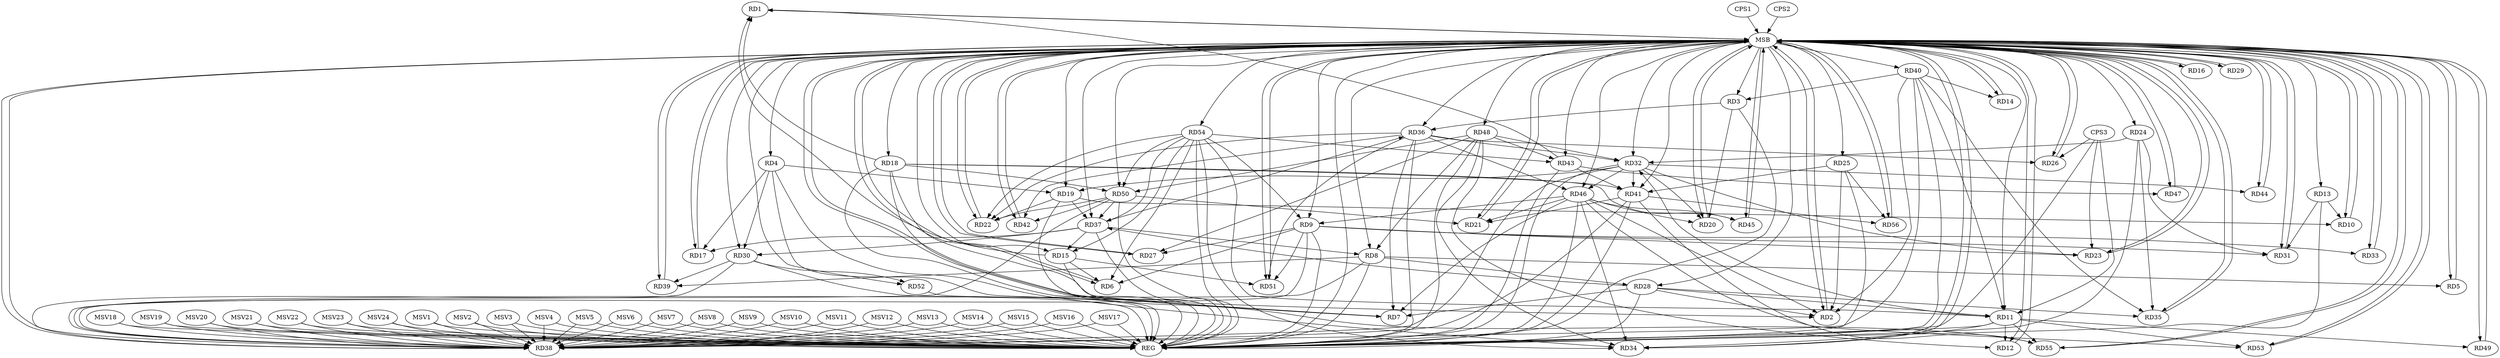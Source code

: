 strict digraph G {
  RD1 [ label="RD1" ];
  RD2 [ label="RD2" ];
  RD3 [ label="RD3" ];
  RD4 [ label="RD4" ];
  RD5 [ label="RD5" ];
  RD6 [ label="RD6" ];
  RD7 [ label="RD7" ];
  RD8 [ label="RD8" ];
  RD9 [ label="RD9" ];
  RD10 [ label="RD10" ];
  RD11 [ label="RD11" ];
  RD12 [ label="RD12" ];
  RD13 [ label="RD13" ];
  RD14 [ label="RD14" ];
  RD15 [ label="RD15" ];
  RD16 [ label="RD16" ];
  RD17 [ label="RD17" ];
  RD18 [ label="RD18" ];
  RD19 [ label="RD19" ];
  RD20 [ label="RD20" ];
  RD21 [ label="RD21" ];
  RD22 [ label="RD22" ];
  RD23 [ label="RD23" ];
  RD24 [ label="RD24" ];
  RD25 [ label="RD25" ];
  RD26 [ label="RD26" ];
  RD27 [ label="RD27" ];
  RD28 [ label="RD28" ];
  RD29 [ label="RD29" ];
  RD30 [ label="RD30" ];
  RD31 [ label="RD31" ];
  RD32 [ label="RD32" ];
  RD33 [ label="RD33" ];
  RD34 [ label="RD34" ];
  RD35 [ label="RD35" ];
  RD36 [ label="RD36" ];
  RD37 [ label="RD37" ];
  RD38 [ label="RD38" ];
  RD39 [ label="RD39" ];
  RD40 [ label="RD40" ];
  RD41 [ label="RD41" ];
  RD42 [ label="RD42" ];
  RD43 [ label="RD43" ];
  RD44 [ label="RD44" ];
  RD45 [ label="RD45" ];
  RD46 [ label="RD46" ];
  RD47 [ label="RD47" ];
  RD48 [ label="RD48" ];
  RD49 [ label="RD49" ];
  RD50 [ label="RD50" ];
  RD51 [ label="RD51" ];
  RD52 [ label="RD52" ];
  RD53 [ label="RD53" ];
  RD54 [ label="RD54" ];
  RD55 [ label="RD55" ];
  RD56 [ label="RD56" ];
  CPS1 [ label="CPS1" ];
  CPS2 [ label="CPS2" ];
  CPS3 [ label="CPS3" ];
  REG [ label="REG" ];
  MSB [ label="MSB" ];
  MSV1 [ label="MSV1" ];
  MSV2 [ label="MSV2" ];
  MSV3 [ label="MSV3" ];
  MSV4 [ label="MSV4" ];
  MSV5 [ label="MSV5" ];
  MSV6 [ label="MSV6" ];
  MSV7 [ label="MSV7" ];
  MSV8 [ label="MSV8" ];
  MSV9 [ label="MSV9" ];
  MSV10 [ label="MSV10" ];
  MSV11 [ label="MSV11" ];
  MSV12 [ label="MSV12" ];
  MSV13 [ label="MSV13" ];
  MSV14 [ label="MSV14" ];
  MSV15 [ label="MSV15" ];
  MSV16 [ label="MSV16" ];
  MSV17 [ label="MSV17" ];
  MSV18 [ label="MSV18" ];
  MSV19 [ label="MSV19" ];
  MSV20 [ label="MSV20" ];
  MSV21 [ label="MSV21" ];
  MSV22 [ label="MSV22" ];
  MSV23 [ label="MSV23" ];
  MSV24 [ label="MSV24" ];
  RD15 -> RD1;
  RD18 -> RD1;
  RD43 -> RD1;
  RD18 -> RD2;
  RD25 -> RD2;
  RD28 -> RD2;
  RD40 -> RD2;
  RD46 -> RD2;
  RD3 -> RD20;
  RD3 -> RD36;
  RD40 -> RD3;
  RD4 -> RD17;
  RD4 -> RD19;
  RD4 -> RD30;
  RD4 -> RD34;
  RD8 -> RD5;
  RD9 -> RD6;
  RD15 -> RD6;
  RD54 -> RD6;
  RD28 -> RD7;
  RD36 -> RD7;
  RD46 -> RD7;
  RD8 -> RD28;
  RD37 -> RD8;
  RD8 -> RD38;
  RD8 -> RD39;
  RD48 -> RD8;
  RD9 -> RD23;
  RD9 -> RD27;
  RD9 -> RD31;
  RD9 -> RD33;
  RD9 -> RD38;
  RD46 -> RD9;
  RD9 -> RD51;
  RD54 -> RD9;
  RD13 -> RD10;
  RD19 -> RD10;
  RD11 -> RD12;
  RD28 -> RD11;
  RD11 -> RD32;
  RD11 -> RD34;
  RD40 -> RD11;
  RD11 -> RD49;
  RD11 -> RD53;
  RD54 -> RD11;
  RD11 -> RD55;
  RD48 -> RD12;
  RD13 -> RD31;
  RD40 -> RD14;
  RD37 -> RD15;
  RD15 -> RD51;
  RD54 -> RD15;
  RD37 -> RD17;
  RD18 -> RD41;
  RD18 -> RD45;
  RD18 -> RD50;
  RD18 -> RD55;
  RD19 -> RD22;
  RD32 -> RD19;
  RD19 -> RD37;
  RD32 -> RD20;
  RD46 -> RD20;
  RD41 -> RD21;
  RD46 -> RD21;
  RD50 -> RD21;
  RD36 -> RD22;
  RD50 -> RD22;
  RD54 -> RD22;
  RD32 -> RD23;
  RD24 -> RD31;
  RD24 -> RD32;
  RD24 -> RD35;
  RD25 -> RD41;
  RD25 -> RD56;
  RD36 -> RD26;
  RD48 -> RD27;
  RD28 -> RD35;
  RD28 -> RD37;
  RD37 -> RD30;
  RD30 -> RD38;
  RD30 -> RD39;
  RD30 -> RD52;
  RD36 -> RD32;
  RD32 -> RD38;
  RD32 -> RD41;
  RD32 -> RD44;
  RD32 -> RD46;
  RD48 -> RD32;
  RD46 -> RD34;
  RD48 -> RD34;
  RD54 -> RD34;
  RD40 -> RD35;
  RD37 -> RD36;
  RD36 -> RD42;
  RD36 -> RD46;
  RD36 -> RD51;
  RD50 -> RD37;
  RD54 -> RD37;
  RD40 -> RD38;
  RD41 -> RD38;
  RD50 -> RD38;
  RD43 -> RD41;
  RD41 -> RD55;
  RD41 -> RD56;
  RD50 -> RD42;
  RD43 -> RD47;
  RD48 -> RD43;
  RD54 -> RD43;
  RD46 -> RD45;
  RD46 -> RD53;
  RD48 -> RD50;
  RD54 -> RD50;
  CPS3 -> RD23;
  CPS3 -> RD26;
  CPS3 -> RD11;
  RD3 -> REG;
  RD4 -> REG;
  RD8 -> REG;
  RD9 -> REG;
  RD11 -> REG;
  RD13 -> REG;
  RD15 -> REG;
  RD18 -> REG;
  RD19 -> REG;
  RD24 -> REG;
  RD25 -> REG;
  RD28 -> REG;
  RD30 -> REG;
  RD32 -> REG;
  RD36 -> REG;
  RD37 -> REG;
  RD40 -> REG;
  RD41 -> REG;
  RD43 -> REG;
  RD46 -> REG;
  RD48 -> REG;
  RD50 -> REG;
  RD52 -> REG;
  RD54 -> REG;
  CPS3 -> REG;
  RD1 -> MSB;
  MSB -> RD40;
  MSB -> RD44;
  MSB -> RD56;
  MSB -> REG;
  RD2 -> MSB;
  MSB -> RD27;
  MSB -> RD33;
  MSB -> RD34;
  MSB -> RD38;
  RD5 -> MSB;
  MSB -> RD1;
  MSB -> RD2;
  MSB -> RD9;
  MSB -> RD15;
  MSB -> RD21;
  MSB -> RD36;
  RD6 -> MSB;
  MSB -> RD4;
  MSB -> RD7;
  MSB -> RD8;
  MSB -> RD12;
  MSB -> RD18;
  MSB -> RD23;
  MSB -> RD32;
  MSB -> RD42;
  MSB -> RD54;
  RD7 -> MSB;
  MSB -> RD16;
  MSB -> RD49;
  RD10 -> MSB;
  MSB -> RD51;
  RD12 -> MSB;
  MSB -> RD17;
  MSB -> RD43;
  MSB -> RD45;
  MSB -> RD55;
  RD14 -> MSB;
  MSB -> RD47;
  MSB -> RD50;
  RD16 -> MSB;
  MSB -> RD3;
  MSB -> RD11;
  MSB -> RD26;
  MSB -> RD52;
  RD17 -> MSB;
  MSB -> RD5;
  MSB -> RD19;
  MSB -> RD35;
  RD20 -> MSB;
  MSB -> RD24;
  MSB -> RD25;
  MSB -> RD29;
  RD21 -> MSB;
  MSB -> RD30;
  MSB -> RD31;
  MSB -> RD53;
  RD22 -> MSB;
  MSB -> RD13;
  MSB -> RD28;
  RD23 -> MSB;
  MSB -> RD20;
  MSB -> RD39;
  RD26 -> MSB;
  MSB -> RD10;
  MSB -> RD41;
  RD27 -> MSB;
  MSB -> RD37;
  RD29 -> MSB;
  MSB -> RD46;
  RD31 -> MSB;
  RD33 -> MSB;
  RD34 -> MSB;
  RD35 -> MSB;
  RD38 -> MSB;
  MSB -> RD6;
  RD39 -> MSB;
  RD42 -> MSB;
  RD44 -> MSB;
  MSB -> RD22;
  MSB -> RD48;
  RD45 -> MSB;
  RD47 -> MSB;
  RD49 -> MSB;
  MSB -> RD14;
  RD51 -> MSB;
  RD53 -> MSB;
  RD55 -> MSB;
  RD56 -> MSB;
  CPS1 -> MSB;
  CPS2 -> MSB;
  MSV1 -> RD38;
  MSV2 -> RD38;
  MSV3 -> RD38;
  MSV4 -> RD38;
  MSV1 -> REG;
  MSV2 -> REG;
  MSV3 -> REG;
  MSV4 -> REG;
  MSV5 -> RD38;
  MSV6 -> RD38;
  MSV7 -> RD38;
  MSV8 -> RD38;
  MSV9 -> RD38;
  MSV10 -> RD38;
  MSV11 -> RD38;
  MSV12 -> RD38;
  MSV5 -> REG;
  MSV6 -> REG;
  MSV7 -> REG;
  MSV8 -> REG;
  MSV9 -> REG;
  MSV10 -> REG;
  MSV11 -> REG;
  MSV12 -> REG;
  MSV13 -> RD38;
  MSV14 -> RD38;
  MSV13 -> REG;
  MSV14 -> REG;
  MSV15 -> RD38;
  MSV16 -> RD38;
  MSV15 -> REG;
  MSV16 -> REG;
  MSV17 -> RD38;
  MSV18 -> RD38;
  MSV19 -> RD38;
  MSV20 -> RD38;
  MSV21 -> RD38;
  MSV17 -> REG;
  MSV18 -> REG;
  MSV19 -> REG;
  MSV20 -> REG;
  MSV21 -> REG;
  MSV22 -> RD38;
  MSV23 -> RD38;
  MSV24 -> RD38;
  MSV22 -> REG;
  MSV23 -> REG;
  MSV24 -> REG;
}
